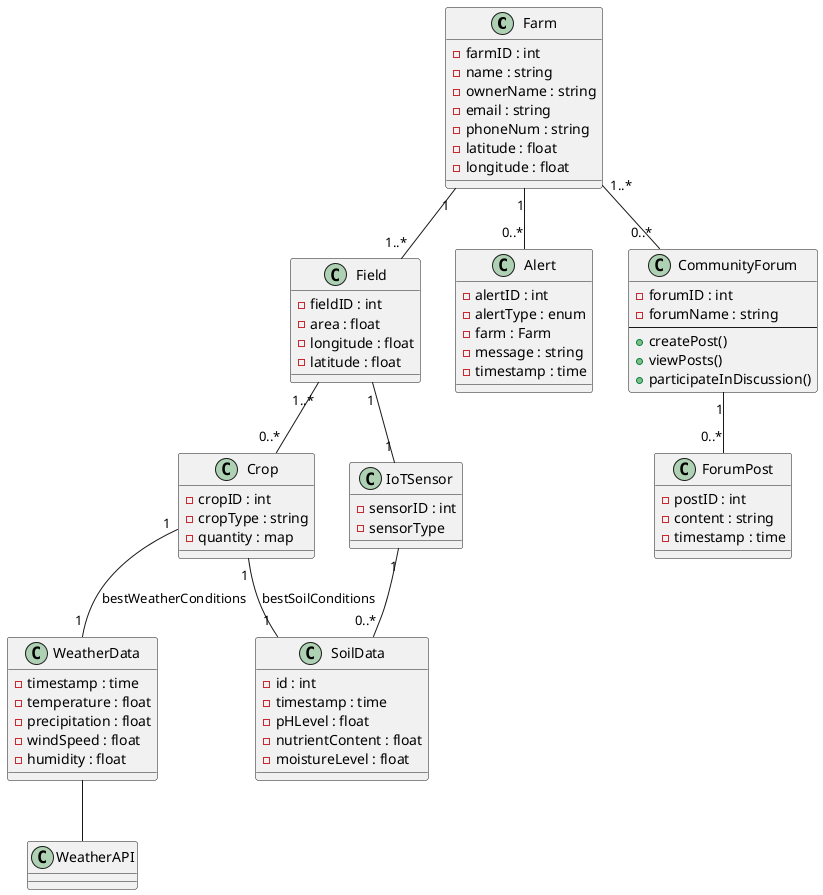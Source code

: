 @startuml

class Farm {
  - farmID : int
  - name : string
  - ownerName : string
  - email : string
  - phoneNum : string
  - latitude : float
  - longitude : float
}

class WeatherData {
  - timestamp : time
  - temperature : float
  - precipitation : float
  - windSpeed : float
  - humidity : float
}

class SoilData {
  - id : int
  - timestamp : time
  - pHLevel : float
  - nutrientContent : float
  - moistureLevel : float
}

class Crop {
  - cropID : int
  - cropType : string
  - quantity : map
}

class Field {
  - fieldID : int
  - area : float
  - longitude : float
  - latitude : float
  
}

class IoTSensor {
  - sensorID : int
  - sensorType
}

class Alert {
  - alertID : int
  - alertType : enum
  - farm : Farm
  - message : string
  - timestamp : time
}

class ForumPost {
  - postID : int
  - content : string
  - timestamp : time
}

class CommunityForum {
  - forumID : int
  - forumName : string
  --
  + createPost()
  + viewPosts()
  + participateInDiscussion()
}

Field "1..*" -- "0..*" Crop
WeatherData -- WeatherAPI
Field "1" -- "1" IoTSensor
Crop "1" -- "1" WeatherData : bestWeatherConditions
Crop "1" -- "1" SoilData : bestSoilConditions
IoTSensor "1" -- "0..*" SoilData
Farm "1" -- "0..*" Alert
Farm "1" -- "1..*" Field
Farm "1..*" -- "0..*" CommunityForum
CommunityForum "1" -- "0..*" ForumPost



@enduml

